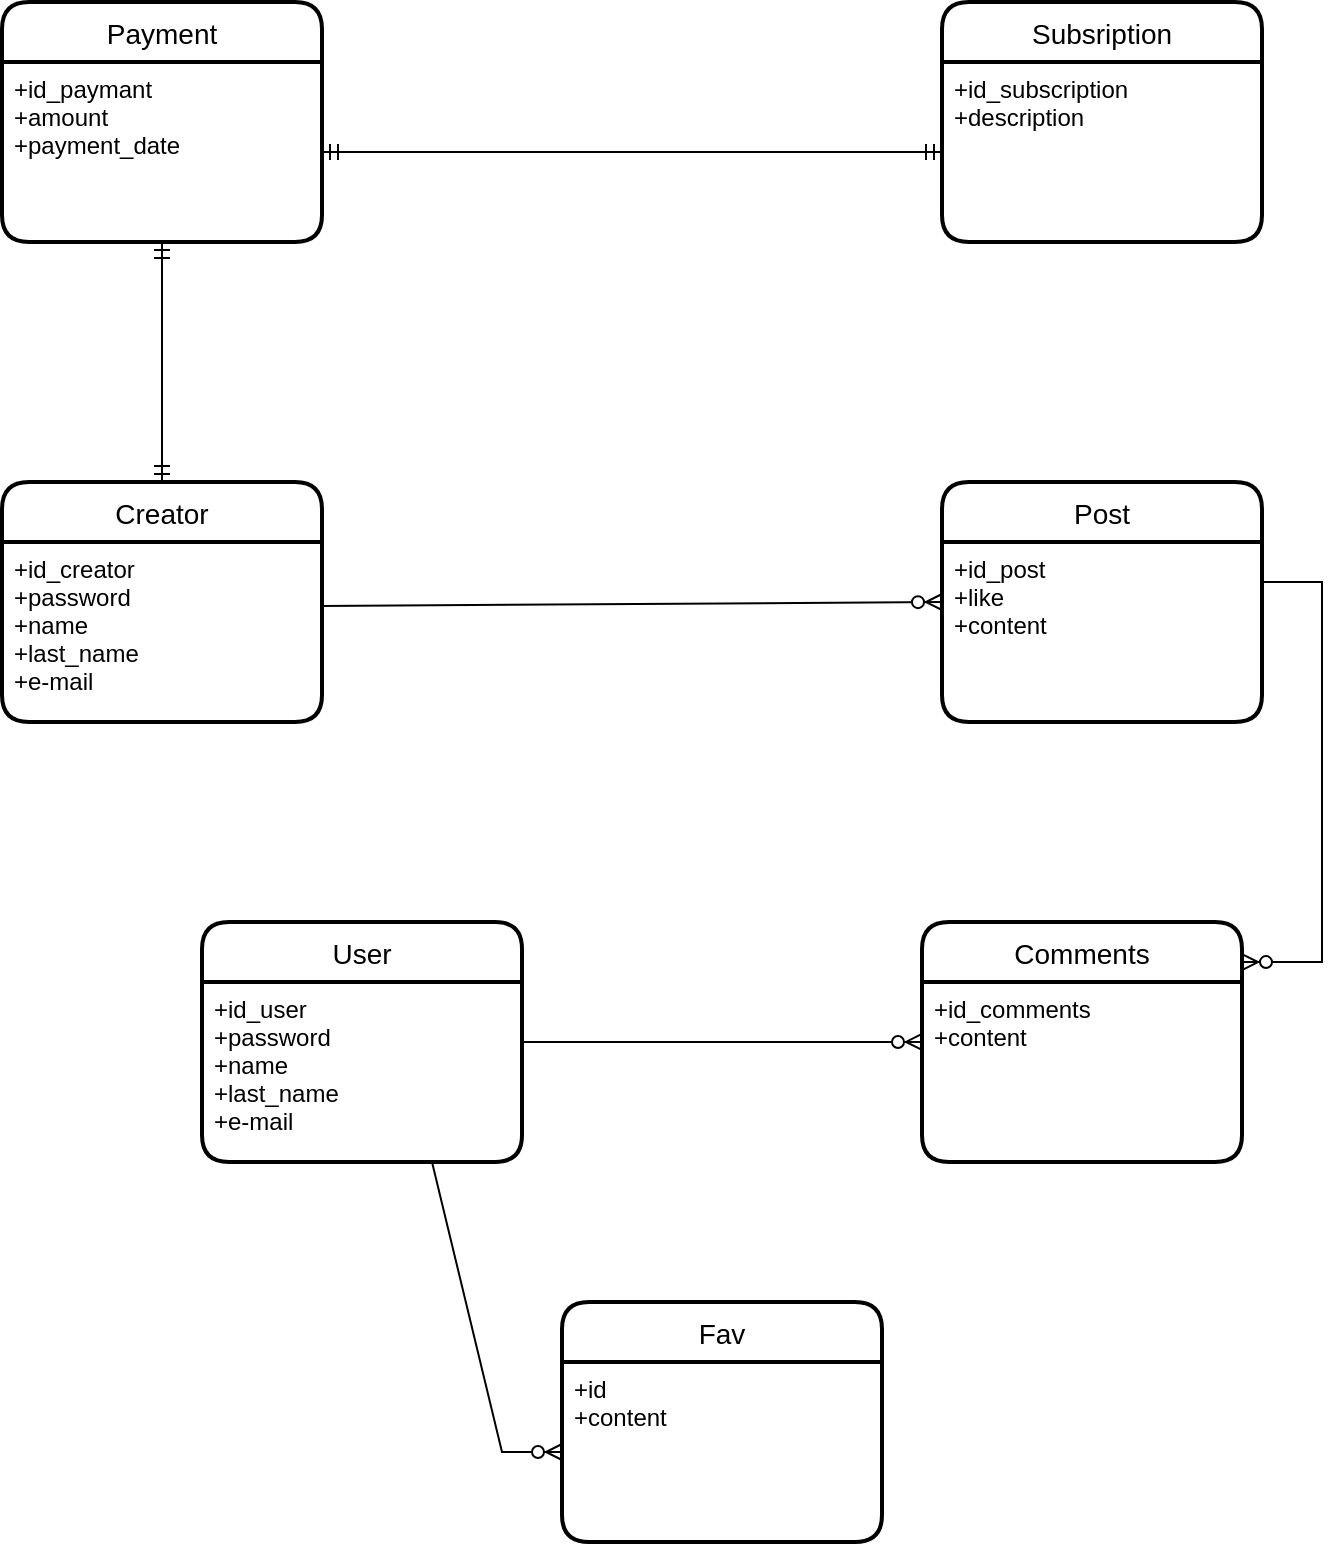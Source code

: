 <mxfile version="20.5.3" type="github"><diagram id="M-kRwMXdx74_jHJdptO4" name="Página-1"><mxGraphModel dx="1907" dy="1651" grid="1" gridSize="10" guides="1" tooltips="1" connect="1" arrows="1" fold="1" page="1" pageScale="1" pageWidth="827" pageHeight="1169" math="0" shadow="0"><root><mxCell id="0"/><mxCell id="1" parent="0"/><mxCell id="emev0ptfZjnsNJ24pH6g-14" value="User" style="swimlane;childLayout=stackLayout;horizontal=1;startSize=30;horizontalStack=0;rounded=1;fontSize=14;fontStyle=0;strokeWidth=2;resizeParent=0;resizeLast=1;shadow=0;dashed=0;align=center;" parent="1" vertex="1"><mxGeometry x="90" y="300" width="160" height="120" as="geometry"/></mxCell><mxCell id="emev0ptfZjnsNJ24pH6g-15" value="+id_user&#10;+password&#10;+name&#10;+last_name&#10;+e-mail&#10;&#10;" style="align=left;strokeColor=none;fillColor=none;spacingLeft=4;fontSize=12;verticalAlign=top;resizable=0;rotatable=0;part=1;" parent="emev0ptfZjnsNJ24pH6g-14" vertex="1"><mxGeometry y="30" width="160" height="90" as="geometry"/></mxCell><mxCell id="emev0ptfZjnsNJ24pH6g-17" value="Post" style="swimlane;childLayout=stackLayout;horizontal=1;startSize=30;horizontalStack=0;rounded=1;fontSize=14;fontStyle=0;strokeWidth=2;resizeParent=0;resizeLast=1;shadow=0;dashed=0;align=center;" parent="1" vertex="1"><mxGeometry x="460" y="80" width="160" height="120" as="geometry"/></mxCell><mxCell id="emev0ptfZjnsNJ24pH6g-18" value="+id_post&#10;+like&#10;+content&#10;" style="align=left;strokeColor=none;fillColor=none;spacingLeft=4;fontSize=12;verticalAlign=top;resizable=0;rotatable=0;part=1;" parent="emev0ptfZjnsNJ24pH6g-17" vertex="1"><mxGeometry y="30" width="160" height="90" as="geometry"/></mxCell><mxCell id="emev0ptfZjnsNJ24pH6g-20" value="Comments" style="swimlane;childLayout=stackLayout;horizontal=1;startSize=30;horizontalStack=0;rounded=1;fontSize=14;fontStyle=0;strokeWidth=2;resizeParent=0;resizeLast=1;shadow=0;dashed=0;align=center;" parent="1" vertex="1"><mxGeometry x="450" y="300" width="160" height="120" as="geometry"/></mxCell><mxCell id="emev0ptfZjnsNJ24pH6g-21" value="+id_comments&#10;+content " style="align=left;strokeColor=none;fillColor=none;spacingLeft=4;fontSize=12;verticalAlign=top;resizable=0;rotatable=0;part=1;" parent="emev0ptfZjnsNJ24pH6g-20" vertex="1"><mxGeometry y="30" width="160" height="90" as="geometry"/></mxCell><mxCell id="emev0ptfZjnsNJ24pH6g-22" value="" style="edgeStyle=entityRelationEdgeStyle;fontSize=12;html=1;endArrow=ERzeroToMany;endFill=1;rounded=0;entryX=1;entryY=0.167;entryDx=0;entryDy=0;entryPerimeter=0;" parent="1" target="emev0ptfZjnsNJ24pH6g-20" edge="1"><mxGeometry width="100" height="100" relative="1" as="geometry"><mxPoint x="620" y="130" as="sourcePoint"/><mxPoint x="690" y="330" as="targetPoint"/></mxGeometry></mxCell><mxCell id="a2aE6Qgo5wO4mURIn-52-2" value="Creator" style="swimlane;childLayout=stackLayout;horizontal=1;startSize=30;horizontalStack=0;rounded=1;fontSize=14;fontStyle=0;strokeWidth=2;resizeParent=0;resizeLast=1;shadow=0;dashed=0;align=center;" parent="1" vertex="1"><mxGeometry x="-10" y="80" width="160" height="120" as="geometry"/></mxCell><mxCell id="a2aE6Qgo5wO4mURIn-52-3" value="+id_creator&#10;+password&#10;+name&#10;+last_name&#10;+e-mail&#10;&#10;" style="align=left;strokeColor=none;fillColor=none;spacingLeft=4;fontSize=12;verticalAlign=top;resizable=0;rotatable=0;part=1;" parent="a2aE6Qgo5wO4mURIn-52-2" vertex="1"><mxGeometry y="30" width="160" height="90" as="geometry"/></mxCell><mxCell id="a2aE6Qgo5wO4mURIn-52-7" value="Fav" style="swimlane;childLayout=stackLayout;horizontal=1;startSize=30;horizontalStack=0;rounded=1;fontSize=14;fontStyle=0;strokeWidth=2;resizeParent=0;resizeLast=1;shadow=0;dashed=0;align=center;" parent="1" vertex="1"><mxGeometry x="270" y="490" width="160" height="120" as="geometry"/></mxCell><mxCell id="a2aE6Qgo5wO4mURIn-52-8" value="+id&#10;+content " style="align=left;strokeColor=none;fillColor=none;spacingLeft=4;fontSize=12;verticalAlign=top;resizable=0;rotatable=0;part=1;" parent="a2aE6Qgo5wO4mURIn-52-7" vertex="1"><mxGeometry y="30" width="160" height="90" as="geometry"/></mxCell><mxCell id="a2aE6Qgo5wO4mURIn-52-9" value="" style="edgeStyle=entityRelationEdgeStyle;fontSize=12;html=1;endArrow=ERzeroToMany;endFill=1;rounded=0;entryX=0;entryY=0.5;entryDx=0;entryDy=0;" parent="1" target="a2aE6Qgo5wO4mURIn-52-8" edge="1"><mxGeometry width="100" height="100" relative="1" as="geometry"><mxPoint x="175" y="419.96" as="sourcePoint"/><mxPoint x="165" y="610" as="targetPoint"/></mxGeometry></mxCell><mxCell id="a2aE6Qgo5wO4mURIn-52-10" value="" style="edgeStyle=entityRelationEdgeStyle;fontSize=12;html=1;endArrow=ERzeroToMany;endFill=1;rounded=0;entryX=0;entryY=0.333;entryDx=0;entryDy=0;entryPerimeter=0;" parent="1" target="emev0ptfZjnsNJ24pH6g-21" edge="1"><mxGeometry width="100" height="100" relative="1" as="geometry"><mxPoint x="250" y="360" as="sourcePoint"/><mxPoint x="240" y="540.04" as="targetPoint"/></mxGeometry></mxCell><mxCell id="a2aE6Qgo5wO4mURIn-52-12" value="Payment" style="swimlane;childLayout=stackLayout;horizontal=1;startSize=30;horizontalStack=0;rounded=1;fontSize=14;fontStyle=0;strokeWidth=2;resizeParent=0;resizeLast=1;shadow=0;dashed=0;align=center;" parent="1" vertex="1"><mxGeometry x="-10" y="-160" width="160" height="120" as="geometry"/></mxCell><mxCell id="a2aE6Qgo5wO4mURIn-52-14" value="+id_paymant&#10;+amount&#10;+payment_date&#10;" style="align=left;strokeColor=none;fillColor=none;spacingLeft=4;fontSize=12;verticalAlign=top;resizable=0;rotatable=0;part=1;" parent="a2aE6Qgo5wO4mURIn-52-12" vertex="1"><mxGeometry y="30" width="160" height="90" as="geometry"/></mxCell><mxCell id="a2aE6Qgo5wO4mURIn-52-19" value="Subsription" style="swimlane;childLayout=stackLayout;horizontal=1;startSize=30;horizontalStack=0;rounded=1;fontSize=14;fontStyle=0;strokeWidth=2;resizeParent=0;resizeLast=1;shadow=0;dashed=0;align=center;" parent="1" vertex="1"><mxGeometry x="460" y="-160" width="160" height="120" as="geometry"/></mxCell><mxCell id="a2aE6Qgo5wO4mURIn-52-20" value="+id_subscription&#10;+description &#10;&#10;" style="align=left;strokeColor=none;fillColor=none;spacingLeft=4;fontSize=12;verticalAlign=top;resizable=0;rotatable=0;part=1;" parent="a2aE6Qgo5wO4mURIn-52-19" vertex="1"><mxGeometry y="30" width="160" height="90" as="geometry"/></mxCell><mxCell id="a2aE6Qgo5wO4mURIn-52-6" value="" style="fontSize=12;html=1;endArrow=ERzeroToMany;endFill=1;rounded=0;entryX=0;entryY=0.25;entryDx=0;entryDy=0;exitX=0.994;exitY=0.356;exitDx=0;exitDy=0;exitPerimeter=0;" parent="1" source="a2aE6Qgo5wO4mURIn-52-3" edge="1"><mxGeometry width="100" height="100" relative="1" as="geometry"><mxPoint x="150" y="140" as="sourcePoint"/><mxPoint x="460" y="140" as="targetPoint"/></mxGeometry></mxCell><mxCell id="a2aE6Qgo5wO4mURIn-52-36" value="" style="fontSize=12;html=1;endArrow=ERmandOne;startArrow=ERmandOne;rounded=1;entryX=0.5;entryY=0;entryDx=0;entryDy=0;" parent="1" source="a2aE6Qgo5wO4mURIn-52-14" target="a2aE6Qgo5wO4mURIn-52-2" edge="1"><mxGeometry width="100" height="100" relative="1" as="geometry"><mxPoint x="-70" y="-100" as="sourcePoint"/><mxPoint x="-30" y="30" as="targetPoint"/><Array as="points"/></mxGeometry></mxCell><mxCell id="a2aE6Qgo5wO4mURIn-52-37" value="" style="fontSize=12;html=1;endArrow=ERmandOne;startArrow=ERmandOne;rounded=1;entryX=1;entryY=0.5;entryDx=0;entryDy=0;exitX=0;exitY=0.5;exitDx=0;exitDy=0;" parent="1" source="a2aE6Qgo5wO4mURIn-52-20" target="a2aE6Qgo5wO4mURIn-52-14" edge="1"><mxGeometry width="100" height="100" relative="1" as="geometry"><mxPoint x="420" y="-110" as="sourcePoint"/><mxPoint x="420" y="10" as="targetPoint"/><Array as="points"/></mxGeometry></mxCell></root></mxGraphModel></diagram></mxfile>